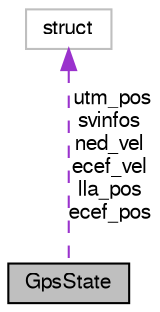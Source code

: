 digraph "GpsState"
{
  edge [fontname="FreeSans",fontsize="10",labelfontname="FreeSans",labelfontsize="10"];
  node [fontname="FreeSans",fontsize="10",shape=record];
  Node1 [label="GpsState",height=0.2,width=0.4,color="black", fillcolor="grey75", style="filled", fontcolor="black"];
  Node2 -> Node1 [dir="back",color="darkorchid3",fontsize="10",style="dashed",label=" utm_pos\nsvinfos\nned_vel\necef_vel\nlla_pos\necef_pos" ,fontname="FreeSans"];
  Node2 [label="struct",height=0.2,width=0.4,color="grey75", fillcolor="white", style="filled"];
}
